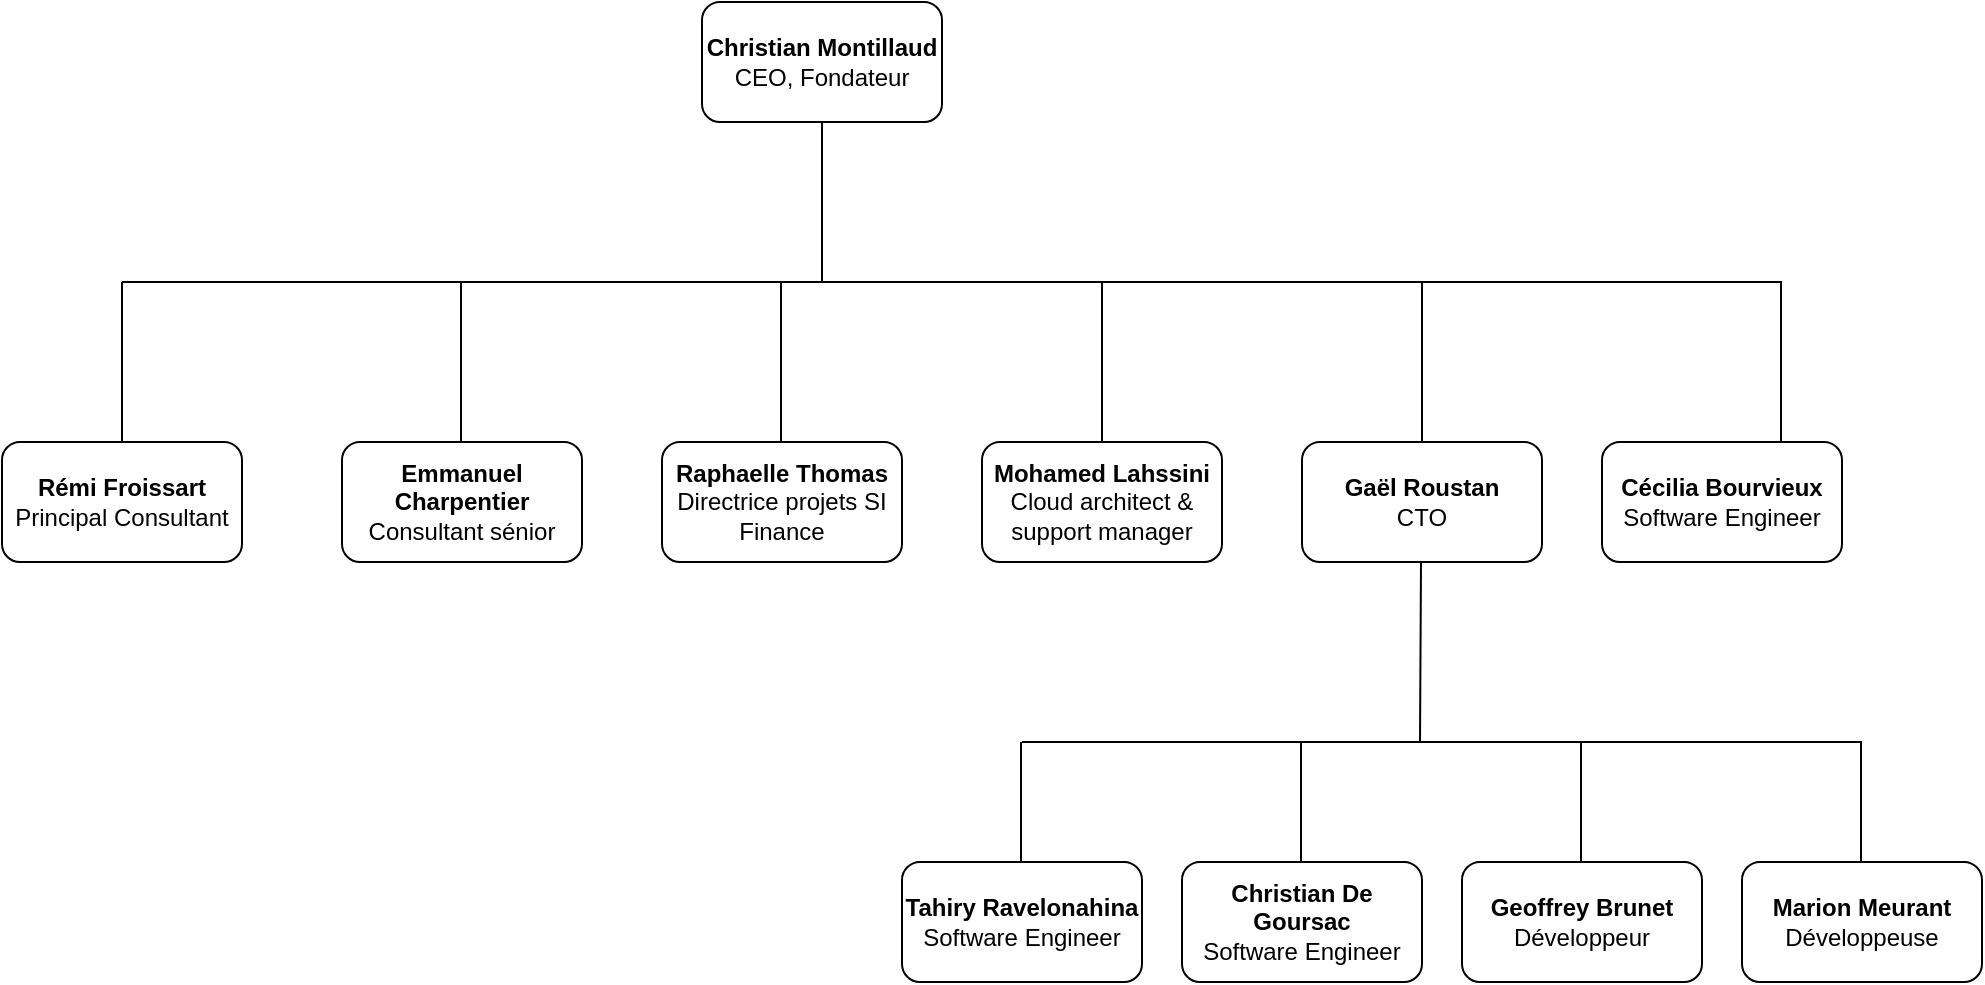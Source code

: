 <mxfile version="15.0.2" type="device"><diagram id="f-XfedKu1a6cWZhIaH3Z" name="Page-1"><mxGraphModel dx="1422" dy="820" grid="1" gridSize="10" guides="1" tooltips="1" connect="1" arrows="1" fold="1" page="1" pageScale="1" pageWidth="1169" pageHeight="827" math="0" shadow="0"><root><mxCell id="0"/><mxCell id="1" parent="0"/><mxCell id="6p2gXkmqeR6qe_lBu8rq-1" value="&lt;div&gt;&lt;b&gt;Christian Montillaud&lt;/b&gt;&lt;/div&gt;CEO, Fondateur" style="rounded=1;whiteSpace=wrap;html=1;" parent="1" vertex="1"><mxGeometry x="520" y="40" width="120" height="60" as="geometry"/></mxCell><mxCell id="6p2gXkmqeR6qe_lBu8rq-2" value="&lt;div&gt;&lt;b&gt;Rémi Froissart&lt;/b&gt;&lt;/div&gt;&lt;div&gt;Principal Consultant&lt;br&gt;&lt;/div&gt;" style="rounded=1;whiteSpace=wrap;html=1;" parent="1" vertex="1"><mxGeometry x="170" y="260" width="120" height="60" as="geometry"/></mxCell><mxCell id="6p2gXkmqeR6qe_lBu8rq-3" value="&lt;div&gt;&lt;b&gt;Gaël Roustan&lt;/b&gt;&lt;/div&gt;&lt;div&gt;CTO&lt;br&gt;&lt;/div&gt;" style="rounded=1;whiteSpace=wrap;html=1;" parent="1" vertex="1"><mxGeometry x="820" y="260" width="120" height="60" as="geometry"/></mxCell><mxCell id="6p2gXkmqeR6qe_lBu8rq-4" value="&lt;div&gt;&lt;b&gt;Geoffrey Brunet&lt;/b&gt;&lt;br&gt;&lt;/div&gt;&lt;div&gt;Développeur&lt;br&gt;&lt;/div&gt;" style="rounded=1;whiteSpace=wrap;html=1;" parent="1" vertex="1"><mxGeometry x="900" y="470" width="120" height="60" as="geometry"/></mxCell><mxCell id="6p2gXkmqeR6qe_lBu8rq-5" value="&lt;div&gt;&lt;b&gt;Christian De Goursac&lt;/b&gt;&lt;br&gt;&lt;/div&gt;&lt;div&gt;Software Engineer&lt;br&gt;&lt;/div&gt;" style="rounded=1;whiteSpace=wrap;html=1;" parent="1" vertex="1"><mxGeometry x="760" y="470" width="120" height="60" as="geometry"/></mxCell><mxCell id="6p2gXkmqeR6qe_lBu8rq-7" value="&lt;div&gt;&lt;b&gt;Tahiry Ravelonahina&lt;/b&gt;&lt;br&gt;&lt;/div&gt;&lt;div&gt;Software Engineer&lt;br&gt;&lt;/div&gt;" style="rounded=1;whiteSpace=wrap;html=1;" parent="1" vertex="1"><mxGeometry x="620" y="470" width="120" height="60" as="geometry"/></mxCell><mxCell id="6p2gXkmqeR6qe_lBu8rq-8" value="&lt;div&gt;&lt;b&gt;Cécilia Bourvieux&lt;/b&gt;&lt;br&gt;&lt;/div&gt;&lt;div&gt;Software Engineer&lt;br&gt;&lt;/div&gt;" style="rounded=1;whiteSpace=wrap;html=1;" parent="1" vertex="1"><mxGeometry x="970" y="260" width="120" height="60" as="geometry"/></mxCell><mxCell id="6p2gXkmqeR6qe_lBu8rq-9" value="&lt;div&gt;&lt;b&gt;Raphaelle Thomas&lt;/b&gt;&lt;br&gt;&lt;/div&gt;&lt;div&gt;Directrice projets SI Finance&lt;br&gt;&lt;/div&gt;" style="rounded=1;whiteSpace=wrap;html=1;" parent="1" vertex="1"><mxGeometry x="500" y="260" width="120" height="60" as="geometry"/></mxCell><mxCell id="6p2gXkmqeR6qe_lBu8rq-10" value="&lt;div&gt;&lt;b&gt;Emmanuel Charpentier&lt;/b&gt;&lt;br&gt;&lt;/div&gt;&lt;div&gt;Consultant sénior&lt;br&gt;&lt;/div&gt;" style="rounded=1;whiteSpace=wrap;html=1;" parent="1" vertex="1"><mxGeometry x="340" y="260" width="120" height="60" as="geometry"/></mxCell><mxCell id="6p2gXkmqeR6qe_lBu8rq-11" value="&lt;div&gt;&lt;b&gt;Mohamed Lahssini&lt;/b&gt;&lt;br&gt;&lt;/div&gt;&lt;div&gt;Cloud architect &amp;amp; support manager&lt;br&gt;&lt;/div&gt;" style="rounded=1;whiteSpace=wrap;html=1;" parent="1" vertex="1"><mxGeometry x="660" y="260" width="120" height="60" as="geometry"/></mxCell><mxCell id="6p2gXkmqeR6qe_lBu8rq-12" value="&lt;div&gt;&lt;b&gt;Marion Meurant&lt;/b&gt;&lt;br&gt;&lt;/div&gt;&lt;div&gt;Développeuse&lt;br&gt;&lt;/div&gt;" style="rounded=1;whiteSpace=wrap;html=1;" parent="1" vertex="1"><mxGeometry x="1040" y="470" width="120" height="60" as="geometry"/></mxCell><mxCell id="6p2gXkmqeR6qe_lBu8rq-13" value="" style="endArrow=none;html=1;" parent="1" edge="1"><mxGeometry width="50" height="50" relative="1" as="geometry"><mxPoint x="680" y="410" as="sourcePoint"/><mxPoint x="1100" y="410" as="targetPoint"/></mxGeometry></mxCell><mxCell id="6p2gXkmqeR6qe_lBu8rq-16" value="" style="endArrow=none;html=1;exitX=0.5;exitY=0;exitDx=0;exitDy=0;" parent="1" edge="1"><mxGeometry width="50" height="50" relative="1" as="geometry"><mxPoint x="679.5" y="470" as="sourcePoint"/><mxPoint x="679.5" y="410" as="targetPoint"/></mxGeometry></mxCell><mxCell id="6p2gXkmqeR6qe_lBu8rq-17" value="" style="endArrow=none;html=1;exitX=0.5;exitY=0;exitDx=0;exitDy=0;" parent="1" edge="1"><mxGeometry width="50" height="50" relative="1" as="geometry"><mxPoint x="819.5" y="470" as="sourcePoint"/><mxPoint x="819.5" y="410" as="targetPoint"/></mxGeometry></mxCell><mxCell id="6p2gXkmqeR6qe_lBu8rq-18" value="" style="endArrow=none;html=1;exitX=0.5;exitY=0;exitDx=0;exitDy=0;" parent="1" edge="1"><mxGeometry width="50" height="50" relative="1" as="geometry"><mxPoint x="959.5" y="470" as="sourcePoint"/><mxPoint x="959.5" y="410" as="targetPoint"/></mxGeometry></mxCell><mxCell id="6p2gXkmqeR6qe_lBu8rq-19" value="" style="endArrow=none;html=1;exitX=0.5;exitY=0;exitDx=0;exitDy=0;" parent="1" edge="1"><mxGeometry width="50" height="50" relative="1" as="geometry"><mxPoint x="1099.5" y="470" as="sourcePoint"/><mxPoint x="1099.5" y="410" as="targetPoint"/></mxGeometry></mxCell><mxCell id="6p2gXkmqeR6qe_lBu8rq-20" value="" style="endArrow=none;html=1;exitX=0.5;exitY=0;exitDx=0;exitDy=0;" parent="1" edge="1"><mxGeometry width="50" height="50" relative="1" as="geometry"><mxPoint x="879" y="410" as="sourcePoint"/><mxPoint x="879.5" y="320" as="targetPoint"/></mxGeometry></mxCell><mxCell id="6p2gXkmqeR6qe_lBu8rq-21" value="" style="endArrow=none;html=1;" parent="1" edge="1"><mxGeometry width="50" height="50" relative="1" as="geometry"><mxPoint x="230" y="180" as="sourcePoint"/><mxPoint x="1060" y="180" as="targetPoint"/></mxGeometry></mxCell><mxCell id="6p2gXkmqeR6qe_lBu8rq-22" value="" style="endArrow=none;html=1;entryX=0.5;entryY=1;entryDx=0;entryDy=0;" parent="1" target="6p2gXkmqeR6qe_lBu8rq-1" edge="1"><mxGeometry width="50" height="50" relative="1" as="geometry"><mxPoint x="580" y="180" as="sourcePoint"/><mxPoint x="689.5" y="420" as="targetPoint"/></mxGeometry></mxCell><mxCell id="6p2gXkmqeR6qe_lBu8rq-23" value="" style="endArrow=none;html=1;exitX=0.5;exitY=0;exitDx=0;exitDy=0;" parent="1" source="6p2gXkmqeR6qe_lBu8rq-2" edge="1"><mxGeometry width="50" height="50" relative="1" as="geometry"><mxPoint x="280" y="510" as="sourcePoint"/><mxPoint x="230" y="180" as="targetPoint"/></mxGeometry></mxCell><mxCell id="6p2gXkmqeR6qe_lBu8rq-24" value="" style="endArrow=none;html=1;exitX=0.5;exitY=0;exitDx=0;exitDy=0;" parent="1" edge="1"><mxGeometry width="50" height="50" relative="1" as="geometry"><mxPoint x="399.5" y="260" as="sourcePoint"/><mxPoint x="399.5" y="180" as="targetPoint"/></mxGeometry></mxCell><mxCell id="6p2gXkmqeR6qe_lBu8rq-25" value="" style="endArrow=none;html=1;exitX=0.5;exitY=0;exitDx=0;exitDy=0;" parent="1" edge="1"><mxGeometry width="50" height="50" relative="1" as="geometry"><mxPoint x="559.5" y="260" as="sourcePoint"/><mxPoint x="559.5" y="180" as="targetPoint"/></mxGeometry></mxCell><mxCell id="6p2gXkmqeR6qe_lBu8rq-26" value="" style="endArrow=none;html=1;exitX=0.5;exitY=0;exitDx=0;exitDy=0;" parent="1" edge="1"><mxGeometry width="50" height="50" relative="1" as="geometry"><mxPoint x="720" y="260" as="sourcePoint"/><mxPoint x="720" y="180" as="targetPoint"/></mxGeometry></mxCell><mxCell id="6p2gXkmqeR6qe_lBu8rq-27" value="" style="endArrow=none;html=1;exitX=0.5;exitY=0;exitDx=0;exitDy=0;" parent="1" edge="1"><mxGeometry width="50" height="50" relative="1" as="geometry"><mxPoint x="880" y="260" as="sourcePoint"/><mxPoint x="880" y="180" as="targetPoint"/></mxGeometry></mxCell><mxCell id="6p2gXkmqeR6qe_lBu8rq-28" value="" style="endArrow=none;html=1;exitX=0.5;exitY=0;exitDx=0;exitDy=0;" parent="1" edge="1"><mxGeometry width="50" height="50" relative="1" as="geometry"><mxPoint x="1059.5" y="260" as="sourcePoint"/><mxPoint x="1059.5" y="180" as="targetPoint"/></mxGeometry></mxCell></root></mxGraphModel></diagram></mxfile>